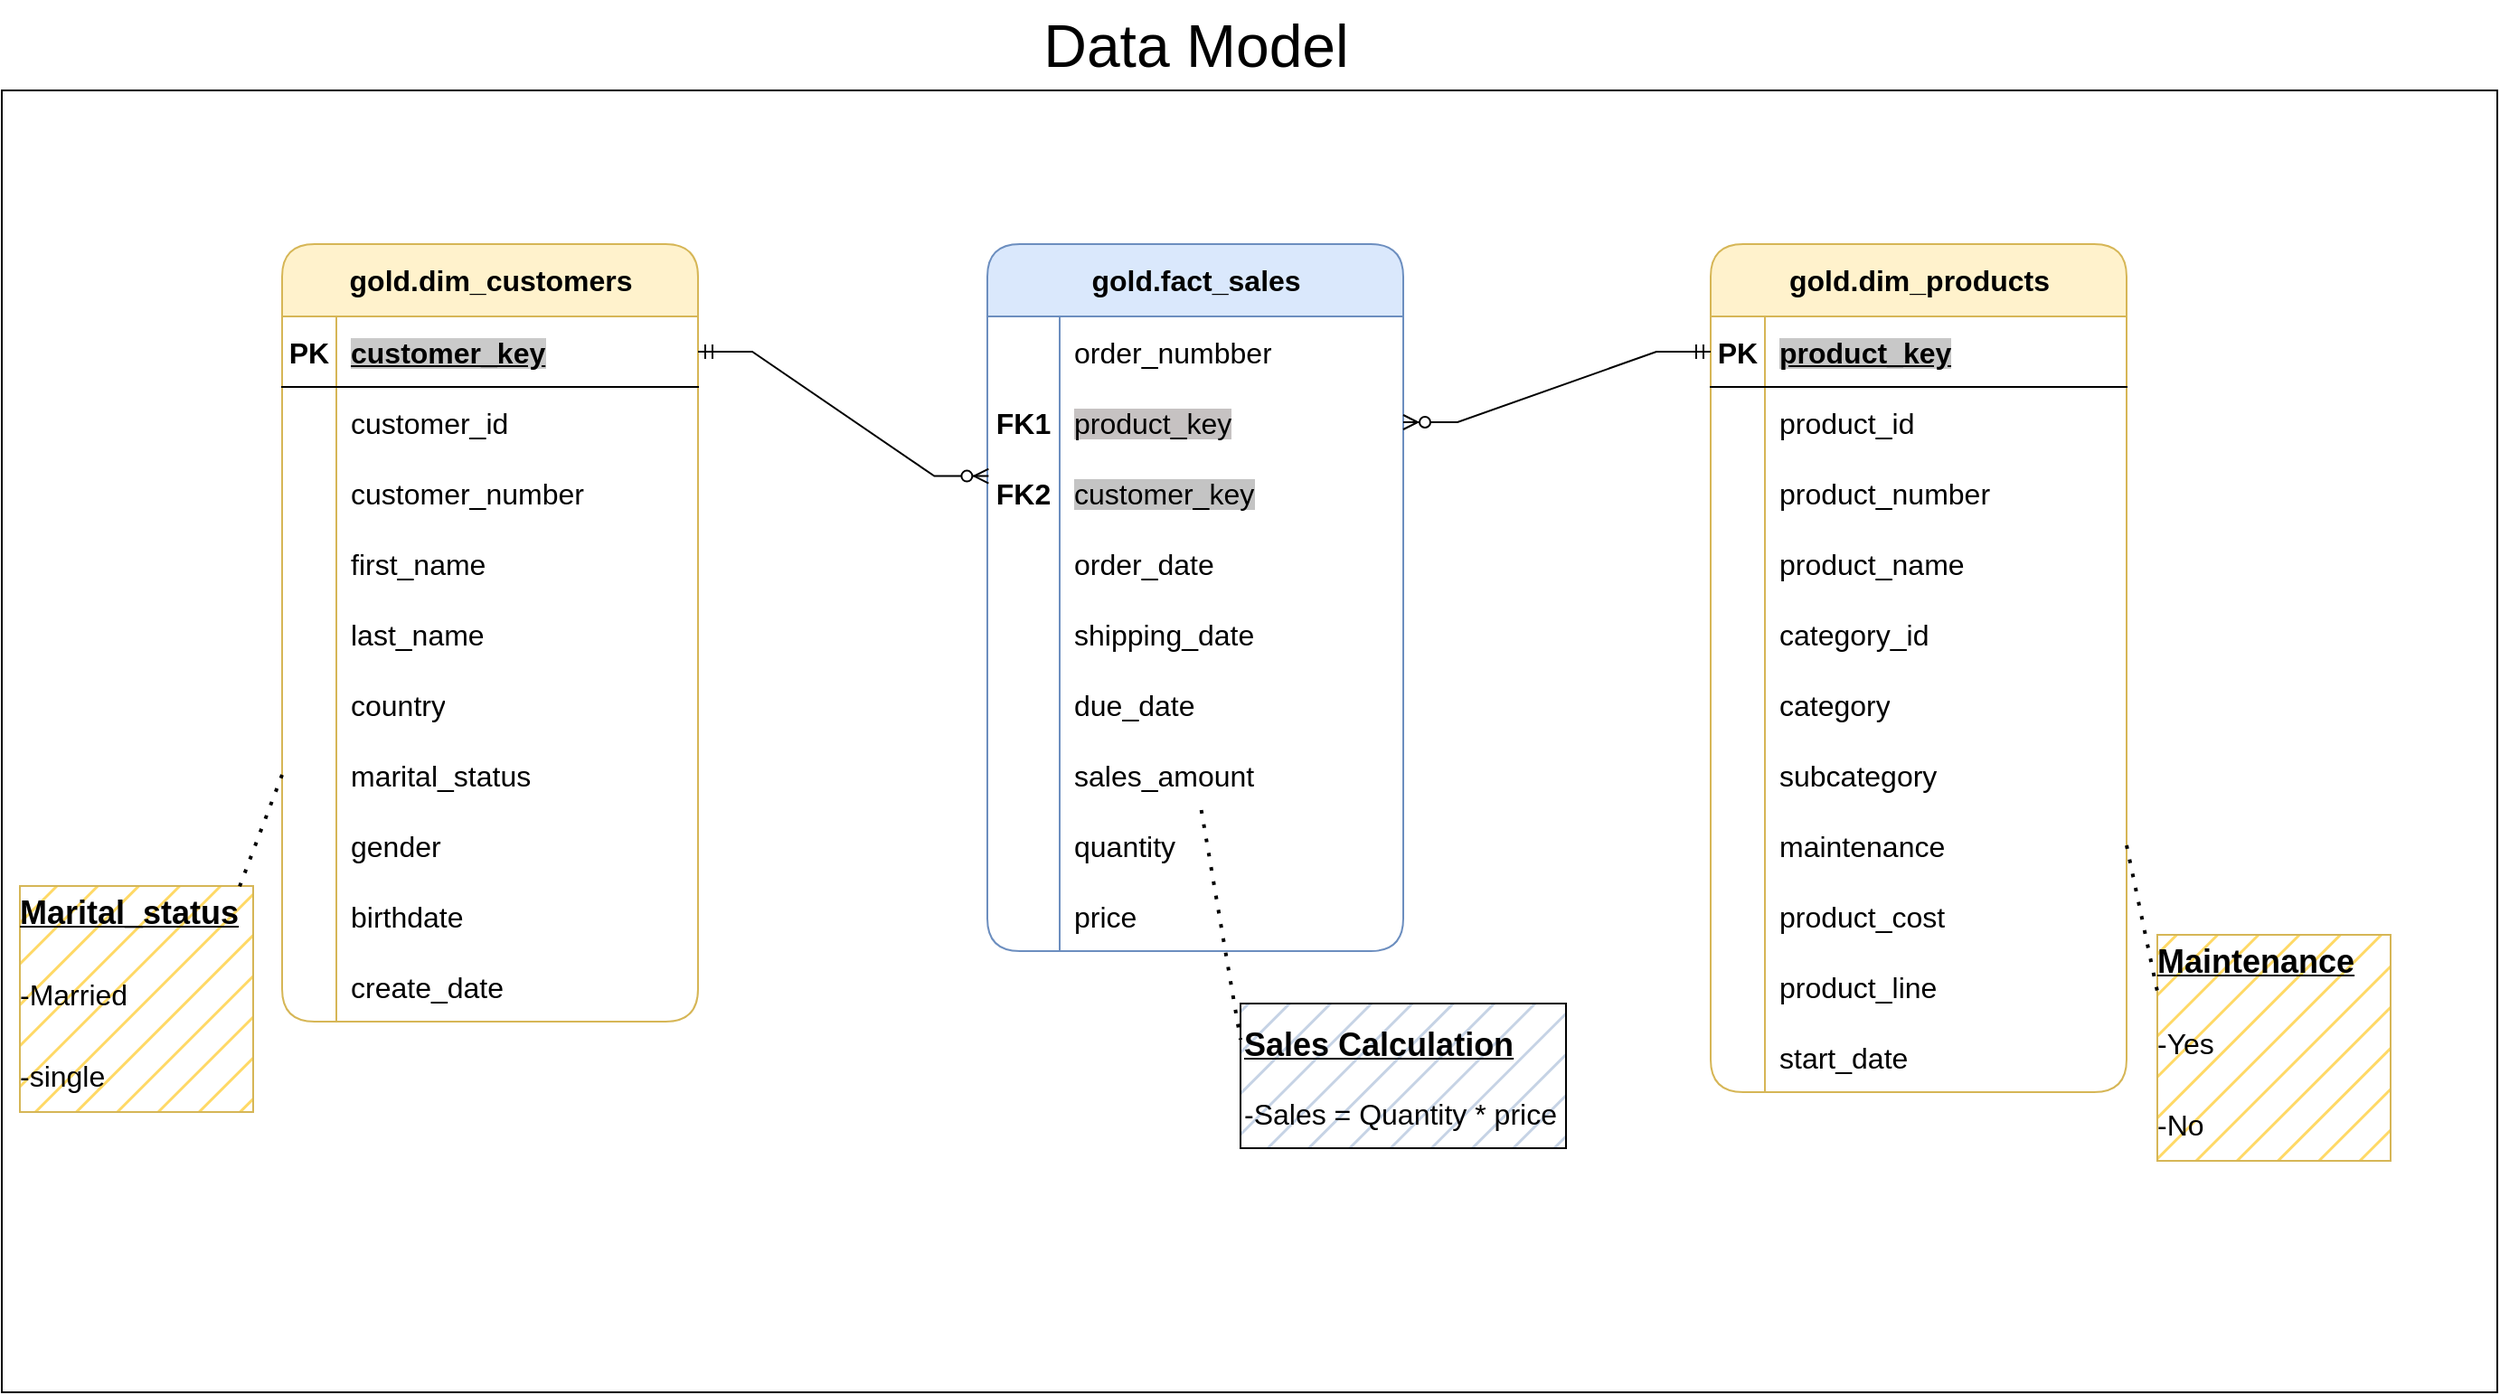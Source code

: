 <mxfile version="27.0.9">
  <diagram id="sBNk2-zZ8laFnM64aaDN" name="Sales Data Mart">
    <mxGraphModel dx="2605" dy="1565" grid="1" gridSize="10" guides="1" tooltips="1" connect="1" arrows="1" fold="1" page="1" pageScale="1" pageWidth="1920" pageHeight="1200" math="0" shadow="0">
      <root>
        <mxCell id="0" />
        <mxCell id="1" parent="0" />
        <mxCell id="PkIljQjVneWHHMNf3_Rl-1" value="" style="rounded=0;whiteSpace=wrap;html=1;" vertex="1" parent="1">
          <mxGeometry x="300" y="270" width="1380" height="720" as="geometry" />
        </mxCell>
        <mxCell id="eeY0Dyzwo5bHaXrm77ZO-1" value="gold.dim_customers" style="shape=table;startSize=40;container=1;collapsible=1;childLayout=tableLayout;fixedRows=1;rowLines=0;fontStyle=1;align=center;resizeLast=1;html=1;fontSize=16;fillColor=#fff2cc;strokeColor=#d6b656;rounded=1;" parent="1" vertex="1">
          <mxGeometry x="455" y="355" width="230" height="430" as="geometry" />
        </mxCell>
        <mxCell id="eeY0Dyzwo5bHaXrm77ZO-2" value="" style="shape=tableRow;horizontal=0;startSize=0;swimlaneHead=0;swimlaneBody=0;fillColor=none;collapsible=0;dropTarget=0;points=[[0,0.5],[1,0.5]];portConstraint=eastwest;top=0;left=0;right=0;bottom=1;fontSize=16;" parent="eeY0Dyzwo5bHaXrm77ZO-1" vertex="1">
          <mxGeometry y="40" width="230" height="39" as="geometry" />
        </mxCell>
        <mxCell id="eeY0Dyzwo5bHaXrm77ZO-3" value="PK" style="shape=partialRectangle;connectable=0;fillColor=none;top=0;left=0;bottom=0;right=0;fontStyle=1;overflow=hidden;whiteSpace=wrap;html=1;fontSize=16;" parent="eeY0Dyzwo5bHaXrm77ZO-2" vertex="1">
          <mxGeometry width="30" height="39" as="geometry">
            <mxRectangle width="30" height="39" as="alternateBounds" />
          </mxGeometry>
        </mxCell>
        <mxCell id="eeY0Dyzwo5bHaXrm77ZO-4" value="&lt;span style=&quot;background-color: rgb(202, 202, 202);&quot;&gt;customer_key&lt;/span&gt;" style="shape=partialRectangle;connectable=0;fillColor=none;top=0;left=0;bottom=0;right=0;align=left;spacingLeft=6;fontStyle=5;overflow=hidden;whiteSpace=wrap;html=1;fontSize=16;" parent="eeY0Dyzwo5bHaXrm77ZO-2" vertex="1">
          <mxGeometry x="30" width="200" height="39" as="geometry">
            <mxRectangle width="200" height="39" as="alternateBounds" />
          </mxGeometry>
        </mxCell>
        <mxCell id="eeY0Dyzwo5bHaXrm77ZO-5" value="" style="shape=tableRow;horizontal=0;startSize=0;swimlaneHead=0;swimlaneBody=0;fillColor=none;collapsible=0;dropTarget=0;points=[[0,0.5],[1,0.5]];portConstraint=eastwest;top=0;left=0;right=0;bottom=0;fontSize=16;" parent="eeY0Dyzwo5bHaXrm77ZO-1" vertex="1">
          <mxGeometry y="79" width="230" height="39" as="geometry" />
        </mxCell>
        <mxCell id="eeY0Dyzwo5bHaXrm77ZO-6" value="" style="shape=partialRectangle;connectable=0;fillColor=none;top=0;left=0;bottom=0;right=0;editable=1;overflow=hidden;whiteSpace=wrap;html=1;fontSize=16;" parent="eeY0Dyzwo5bHaXrm77ZO-5" vertex="1">
          <mxGeometry width="30" height="39" as="geometry">
            <mxRectangle width="30" height="39" as="alternateBounds" />
          </mxGeometry>
        </mxCell>
        <mxCell id="eeY0Dyzwo5bHaXrm77ZO-7" value="customer_id" style="shape=partialRectangle;connectable=0;fillColor=none;top=0;left=0;bottom=0;right=0;align=left;spacingLeft=6;overflow=hidden;whiteSpace=wrap;html=1;fontSize=16;" parent="eeY0Dyzwo5bHaXrm77ZO-5" vertex="1">
          <mxGeometry x="30" width="200" height="39" as="geometry">
            <mxRectangle width="200" height="39" as="alternateBounds" />
          </mxGeometry>
        </mxCell>
        <mxCell id="eeY0Dyzwo5bHaXrm77ZO-8" value="" style="shape=tableRow;horizontal=0;startSize=0;swimlaneHead=0;swimlaneBody=0;fillColor=none;collapsible=0;dropTarget=0;points=[[0,0.5],[1,0.5]];portConstraint=eastwest;top=0;left=0;right=0;bottom=0;fontSize=16;" parent="eeY0Dyzwo5bHaXrm77ZO-1" vertex="1">
          <mxGeometry y="118" width="230" height="39" as="geometry" />
        </mxCell>
        <mxCell id="eeY0Dyzwo5bHaXrm77ZO-9" value="" style="shape=partialRectangle;connectable=0;fillColor=none;top=0;left=0;bottom=0;right=0;editable=1;overflow=hidden;whiteSpace=wrap;html=1;fontSize=16;" parent="eeY0Dyzwo5bHaXrm77ZO-8" vertex="1">
          <mxGeometry width="30" height="39" as="geometry">
            <mxRectangle width="30" height="39" as="alternateBounds" />
          </mxGeometry>
        </mxCell>
        <mxCell id="eeY0Dyzwo5bHaXrm77ZO-10" value="customer_number" style="shape=partialRectangle;connectable=0;fillColor=none;top=0;left=0;bottom=0;right=0;align=left;spacingLeft=6;overflow=hidden;whiteSpace=wrap;html=1;fontSize=16;" parent="eeY0Dyzwo5bHaXrm77ZO-8" vertex="1">
          <mxGeometry x="30" width="200" height="39" as="geometry">
            <mxRectangle width="200" height="39" as="alternateBounds" />
          </mxGeometry>
        </mxCell>
        <mxCell id="eeY0Dyzwo5bHaXrm77ZO-11" value="" style="shape=tableRow;horizontal=0;startSize=0;swimlaneHead=0;swimlaneBody=0;fillColor=none;collapsible=0;dropTarget=0;points=[[0,0.5],[1,0.5]];portConstraint=eastwest;top=0;left=0;right=0;bottom=0;fontSize=16;" parent="eeY0Dyzwo5bHaXrm77ZO-1" vertex="1">
          <mxGeometry y="157" width="230" height="39" as="geometry" />
        </mxCell>
        <mxCell id="eeY0Dyzwo5bHaXrm77ZO-12" value="" style="shape=partialRectangle;connectable=0;fillColor=none;top=0;left=0;bottom=0;right=0;editable=1;overflow=hidden;whiteSpace=wrap;html=1;fontSize=16;" parent="eeY0Dyzwo5bHaXrm77ZO-11" vertex="1">
          <mxGeometry width="30" height="39" as="geometry">
            <mxRectangle width="30" height="39" as="alternateBounds" />
          </mxGeometry>
        </mxCell>
        <mxCell id="eeY0Dyzwo5bHaXrm77ZO-13" value="first_name" style="shape=partialRectangle;connectable=0;fillColor=none;top=0;left=0;bottom=0;right=0;align=left;spacingLeft=6;overflow=hidden;whiteSpace=wrap;html=1;fontSize=16;" parent="eeY0Dyzwo5bHaXrm77ZO-11" vertex="1">
          <mxGeometry x="30" width="200" height="39" as="geometry">
            <mxRectangle width="200" height="39" as="alternateBounds" />
          </mxGeometry>
        </mxCell>
        <mxCell id="eeY0Dyzwo5bHaXrm77ZO-14" style="shape=tableRow;horizontal=0;startSize=0;swimlaneHead=0;swimlaneBody=0;fillColor=none;collapsible=0;dropTarget=0;points=[[0,0.5],[1,0.5]];portConstraint=eastwest;top=0;left=0;right=0;bottom=0;fontSize=16;" parent="eeY0Dyzwo5bHaXrm77ZO-1" vertex="1">
          <mxGeometry y="196" width="230" height="39" as="geometry" />
        </mxCell>
        <mxCell id="eeY0Dyzwo5bHaXrm77ZO-15" style="shape=partialRectangle;connectable=0;fillColor=none;top=0;left=0;bottom=0;right=0;editable=1;overflow=hidden;whiteSpace=wrap;html=1;fontSize=16;" parent="eeY0Dyzwo5bHaXrm77ZO-14" vertex="1">
          <mxGeometry width="30" height="39" as="geometry">
            <mxRectangle width="30" height="39" as="alternateBounds" />
          </mxGeometry>
        </mxCell>
        <mxCell id="eeY0Dyzwo5bHaXrm77ZO-16" value="last_name" style="shape=partialRectangle;connectable=0;fillColor=none;top=0;left=0;bottom=0;right=0;align=left;spacingLeft=6;overflow=hidden;whiteSpace=wrap;html=1;fontSize=16;" parent="eeY0Dyzwo5bHaXrm77ZO-14" vertex="1">
          <mxGeometry x="30" width="200" height="39" as="geometry">
            <mxRectangle width="200" height="39" as="alternateBounds" />
          </mxGeometry>
        </mxCell>
        <mxCell id="eeY0Dyzwo5bHaXrm77ZO-17" style="shape=tableRow;horizontal=0;startSize=0;swimlaneHead=0;swimlaneBody=0;fillColor=none;collapsible=0;dropTarget=0;points=[[0,0.5],[1,0.5]];portConstraint=eastwest;top=0;left=0;right=0;bottom=0;fontSize=16;" parent="eeY0Dyzwo5bHaXrm77ZO-1" vertex="1">
          <mxGeometry y="235" width="230" height="39" as="geometry" />
        </mxCell>
        <mxCell id="eeY0Dyzwo5bHaXrm77ZO-18" style="shape=partialRectangle;connectable=0;fillColor=none;top=0;left=0;bottom=0;right=0;editable=1;overflow=hidden;whiteSpace=wrap;html=1;fontSize=16;" parent="eeY0Dyzwo5bHaXrm77ZO-17" vertex="1">
          <mxGeometry width="30" height="39" as="geometry">
            <mxRectangle width="30" height="39" as="alternateBounds" />
          </mxGeometry>
        </mxCell>
        <mxCell id="eeY0Dyzwo5bHaXrm77ZO-19" value="country" style="shape=partialRectangle;connectable=0;fillColor=none;top=0;left=0;bottom=0;right=0;align=left;spacingLeft=6;overflow=hidden;whiteSpace=wrap;html=1;fontSize=16;" parent="eeY0Dyzwo5bHaXrm77ZO-17" vertex="1">
          <mxGeometry x="30" width="200" height="39" as="geometry">
            <mxRectangle width="200" height="39" as="alternateBounds" />
          </mxGeometry>
        </mxCell>
        <mxCell id="eeY0Dyzwo5bHaXrm77ZO-20" style="shape=tableRow;horizontal=0;startSize=0;swimlaneHead=0;swimlaneBody=0;fillColor=none;collapsible=0;dropTarget=0;points=[[0,0.5],[1,0.5]];portConstraint=eastwest;top=0;left=0;right=0;bottom=0;fontSize=16;" parent="eeY0Dyzwo5bHaXrm77ZO-1" vertex="1">
          <mxGeometry y="274" width="230" height="39" as="geometry" />
        </mxCell>
        <mxCell id="eeY0Dyzwo5bHaXrm77ZO-21" style="shape=partialRectangle;connectable=0;fillColor=none;top=0;left=0;bottom=0;right=0;editable=1;overflow=hidden;whiteSpace=wrap;html=1;fontSize=16;" parent="eeY0Dyzwo5bHaXrm77ZO-20" vertex="1">
          <mxGeometry width="30" height="39" as="geometry">
            <mxRectangle width="30" height="39" as="alternateBounds" />
          </mxGeometry>
        </mxCell>
        <mxCell id="eeY0Dyzwo5bHaXrm77ZO-22" value="marital_status" style="shape=partialRectangle;connectable=0;fillColor=none;top=0;left=0;bottom=0;right=0;align=left;spacingLeft=6;overflow=hidden;whiteSpace=wrap;html=1;fontSize=16;" parent="eeY0Dyzwo5bHaXrm77ZO-20" vertex="1">
          <mxGeometry x="30" width="200" height="39" as="geometry">
            <mxRectangle width="200" height="39" as="alternateBounds" />
          </mxGeometry>
        </mxCell>
        <mxCell id="eeY0Dyzwo5bHaXrm77ZO-24" style="shape=tableRow;horizontal=0;startSize=0;swimlaneHead=0;swimlaneBody=0;fillColor=none;collapsible=0;dropTarget=0;points=[[0,0.5],[1,0.5]];portConstraint=eastwest;top=0;left=0;right=0;bottom=0;fontSize=16;" parent="eeY0Dyzwo5bHaXrm77ZO-1" vertex="1">
          <mxGeometry y="313" width="230" height="39" as="geometry" />
        </mxCell>
        <mxCell id="eeY0Dyzwo5bHaXrm77ZO-25" style="shape=partialRectangle;connectable=0;fillColor=none;top=0;left=0;bottom=0;right=0;editable=1;overflow=hidden;whiteSpace=wrap;html=1;fontSize=16;" parent="eeY0Dyzwo5bHaXrm77ZO-24" vertex="1">
          <mxGeometry width="30" height="39" as="geometry">
            <mxRectangle width="30" height="39" as="alternateBounds" />
          </mxGeometry>
        </mxCell>
        <mxCell id="eeY0Dyzwo5bHaXrm77ZO-26" value="gender" style="shape=partialRectangle;connectable=0;fillColor=none;top=0;left=0;bottom=0;right=0;align=left;spacingLeft=6;overflow=hidden;whiteSpace=wrap;html=1;fontSize=16;" parent="eeY0Dyzwo5bHaXrm77ZO-24" vertex="1">
          <mxGeometry x="30" width="200" height="39" as="geometry">
            <mxRectangle width="200" height="39" as="alternateBounds" />
          </mxGeometry>
        </mxCell>
        <mxCell id="eeY0Dyzwo5bHaXrm77ZO-27" style="shape=tableRow;horizontal=0;startSize=0;swimlaneHead=0;swimlaneBody=0;fillColor=none;collapsible=0;dropTarget=0;points=[[0,0.5],[1,0.5]];portConstraint=eastwest;top=0;left=0;right=0;bottom=0;fontSize=16;" parent="eeY0Dyzwo5bHaXrm77ZO-1" vertex="1">
          <mxGeometry y="352" width="230" height="39" as="geometry" />
        </mxCell>
        <mxCell id="eeY0Dyzwo5bHaXrm77ZO-28" style="shape=partialRectangle;connectable=0;fillColor=none;top=0;left=0;bottom=0;right=0;editable=1;overflow=hidden;whiteSpace=wrap;html=1;fontSize=16;" parent="eeY0Dyzwo5bHaXrm77ZO-27" vertex="1">
          <mxGeometry width="30" height="39" as="geometry">
            <mxRectangle width="30" height="39" as="alternateBounds" />
          </mxGeometry>
        </mxCell>
        <mxCell id="eeY0Dyzwo5bHaXrm77ZO-29" value="birthdate" style="shape=partialRectangle;connectable=0;fillColor=none;top=0;left=0;bottom=0;right=0;align=left;spacingLeft=6;overflow=hidden;whiteSpace=wrap;html=1;fontSize=16;" parent="eeY0Dyzwo5bHaXrm77ZO-27" vertex="1">
          <mxGeometry x="30" width="200" height="39" as="geometry">
            <mxRectangle width="200" height="39" as="alternateBounds" />
          </mxGeometry>
        </mxCell>
        <mxCell id="eeY0Dyzwo5bHaXrm77ZO-30" style="shape=tableRow;horizontal=0;startSize=0;swimlaneHead=0;swimlaneBody=0;fillColor=none;collapsible=0;dropTarget=0;points=[[0,0.5],[1,0.5]];portConstraint=eastwest;top=0;left=0;right=0;bottom=0;fontSize=16;" parent="eeY0Dyzwo5bHaXrm77ZO-1" vertex="1">
          <mxGeometry y="391" width="230" height="39" as="geometry" />
        </mxCell>
        <mxCell id="eeY0Dyzwo5bHaXrm77ZO-31" style="shape=partialRectangle;connectable=0;fillColor=none;top=0;left=0;bottom=0;right=0;editable=1;overflow=hidden;whiteSpace=wrap;html=1;fontSize=16;" parent="eeY0Dyzwo5bHaXrm77ZO-30" vertex="1">
          <mxGeometry width="30" height="39" as="geometry">
            <mxRectangle width="30" height="39" as="alternateBounds" />
          </mxGeometry>
        </mxCell>
        <mxCell id="eeY0Dyzwo5bHaXrm77ZO-32" value="create_date" style="shape=partialRectangle;connectable=0;fillColor=none;top=0;left=0;bottom=0;right=0;align=left;spacingLeft=6;overflow=hidden;whiteSpace=wrap;html=1;fontSize=16;" parent="eeY0Dyzwo5bHaXrm77ZO-30" vertex="1">
          <mxGeometry x="30" width="200" height="39" as="geometry">
            <mxRectangle width="200" height="39" as="alternateBounds" />
          </mxGeometry>
        </mxCell>
        <mxCell id="eeY0Dyzwo5bHaXrm77ZO-33" value="gold.dim_products" style="shape=table;startSize=40;container=1;collapsible=1;childLayout=tableLayout;fixedRows=1;rowLines=0;fontStyle=1;align=center;resizeLast=1;html=1;fontSize=16;fillColor=#fff2cc;strokeColor=#d6b656;rounded=1;" parent="1" vertex="1">
          <mxGeometry x="1245" y="355" width="230" height="469" as="geometry" />
        </mxCell>
        <mxCell id="eeY0Dyzwo5bHaXrm77ZO-34" value="" style="shape=tableRow;horizontal=0;startSize=0;swimlaneHead=0;swimlaneBody=0;fillColor=none;collapsible=0;dropTarget=0;points=[[0,0.5],[1,0.5]];portConstraint=eastwest;top=0;left=0;right=0;bottom=1;fontSize=16;" parent="eeY0Dyzwo5bHaXrm77ZO-33" vertex="1">
          <mxGeometry y="40" width="230" height="39" as="geometry" />
        </mxCell>
        <mxCell id="eeY0Dyzwo5bHaXrm77ZO-35" value="PK" style="shape=partialRectangle;connectable=0;fillColor=none;top=0;left=0;bottom=0;right=0;fontStyle=1;overflow=hidden;whiteSpace=wrap;html=1;fontSize=16;" parent="eeY0Dyzwo5bHaXrm77ZO-34" vertex="1">
          <mxGeometry width="30" height="39" as="geometry">
            <mxRectangle width="30" height="39" as="alternateBounds" />
          </mxGeometry>
        </mxCell>
        <mxCell id="eeY0Dyzwo5bHaXrm77ZO-36" value="&lt;span style=&quot;background-color: rgb(200, 200, 200);&quot;&gt;product_key&lt;/span&gt;" style="shape=partialRectangle;connectable=0;fillColor=none;top=0;left=0;bottom=0;right=0;align=left;spacingLeft=6;fontStyle=5;overflow=hidden;whiteSpace=wrap;html=1;fontSize=16;" parent="eeY0Dyzwo5bHaXrm77ZO-34" vertex="1">
          <mxGeometry x="30" width="200" height="39" as="geometry">
            <mxRectangle width="200" height="39" as="alternateBounds" />
          </mxGeometry>
        </mxCell>
        <mxCell id="eeY0Dyzwo5bHaXrm77ZO-37" value="" style="shape=tableRow;horizontal=0;startSize=0;swimlaneHead=0;swimlaneBody=0;fillColor=none;collapsible=0;dropTarget=0;points=[[0,0.5],[1,0.5]];portConstraint=eastwest;top=0;left=0;right=0;bottom=0;fontSize=16;" parent="eeY0Dyzwo5bHaXrm77ZO-33" vertex="1">
          <mxGeometry y="79" width="230" height="39" as="geometry" />
        </mxCell>
        <mxCell id="eeY0Dyzwo5bHaXrm77ZO-38" value="" style="shape=partialRectangle;connectable=0;fillColor=none;top=0;left=0;bottom=0;right=0;editable=1;overflow=hidden;whiteSpace=wrap;html=1;fontSize=16;" parent="eeY0Dyzwo5bHaXrm77ZO-37" vertex="1">
          <mxGeometry width="30" height="39" as="geometry">
            <mxRectangle width="30" height="39" as="alternateBounds" />
          </mxGeometry>
        </mxCell>
        <mxCell id="eeY0Dyzwo5bHaXrm77ZO-39" value="product_id" style="shape=partialRectangle;connectable=0;fillColor=none;top=0;left=0;bottom=0;right=0;align=left;spacingLeft=6;overflow=hidden;whiteSpace=wrap;html=1;fontSize=16;" parent="eeY0Dyzwo5bHaXrm77ZO-37" vertex="1">
          <mxGeometry x="30" width="200" height="39" as="geometry">
            <mxRectangle width="200" height="39" as="alternateBounds" />
          </mxGeometry>
        </mxCell>
        <mxCell id="eeY0Dyzwo5bHaXrm77ZO-40" value="" style="shape=tableRow;horizontal=0;startSize=0;swimlaneHead=0;swimlaneBody=0;fillColor=none;collapsible=0;dropTarget=0;points=[[0,0.5],[1,0.5]];portConstraint=eastwest;top=0;left=0;right=0;bottom=0;fontSize=16;" parent="eeY0Dyzwo5bHaXrm77ZO-33" vertex="1">
          <mxGeometry y="118" width="230" height="39" as="geometry" />
        </mxCell>
        <mxCell id="eeY0Dyzwo5bHaXrm77ZO-41" value="" style="shape=partialRectangle;connectable=0;fillColor=none;top=0;left=0;bottom=0;right=0;editable=1;overflow=hidden;whiteSpace=wrap;html=1;fontSize=16;" parent="eeY0Dyzwo5bHaXrm77ZO-40" vertex="1">
          <mxGeometry width="30" height="39" as="geometry">
            <mxRectangle width="30" height="39" as="alternateBounds" />
          </mxGeometry>
        </mxCell>
        <mxCell id="eeY0Dyzwo5bHaXrm77ZO-42" value="product_number" style="shape=partialRectangle;connectable=0;fillColor=none;top=0;left=0;bottom=0;right=0;align=left;spacingLeft=6;overflow=hidden;whiteSpace=wrap;html=1;fontSize=16;" parent="eeY0Dyzwo5bHaXrm77ZO-40" vertex="1">
          <mxGeometry x="30" width="200" height="39" as="geometry">
            <mxRectangle width="200" height="39" as="alternateBounds" />
          </mxGeometry>
        </mxCell>
        <mxCell id="eeY0Dyzwo5bHaXrm77ZO-43" value="" style="shape=tableRow;horizontal=0;startSize=0;swimlaneHead=0;swimlaneBody=0;fillColor=none;collapsible=0;dropTarget=0;points=[[0,0.5],[1,0.5]];portConstraint=eastwest;top=0;left=0;right=0;bottom=0;fontSize=16;" parent="eeY0Dyzwo5bHaXrm77ZO-33" vertex="1">
          <mxGeometry y="157" width="230" height="39" as="geometry" />
        </mxCell>
        <mxCell id="eeY0Dyzwo5bHaXrm77ZO-44" value="" style="shape=partialRectangle;connectable=0;fillColor=none;top=0;left=0;bottom=0;right=0;editable=1;overflow=hidden;whiteSpace=wrap;html=1;fontSize=16;" parent="eeY0Dyzwo5bHaXrm77ZO-43" vertex="1">
          <mxGeometry width="30" height="39" as="geometry">
            <mxRectangle width="30" height="39" as="alternateBounds" />
          </mxGeometry>
        </mxCell>
        <mxCell id="eeY0Dyzwo5bHaXrm77ZO-45" value="product_name" style="shape=partialRectangle;connectable=0;fillColor=none;top=0;left=0;bottom=0;right=0;align=left;spacingLeft=6;overflow=hidden;whiteSpace=wrap;html=1;fontSize=16;" parent="eeY0Dyzwo5bHaXrm77ZO-43" vertex="1">
          <mxGeometry x="30" width="200" height="39" as="geometry">
            <mxRectangle width="200" height="39" as="alternateBounds" />
          </mxGeometry>
        </mxCell>
        <mxCell id="eeY0Dyzwo5bHaXrm77ZO-46" style="shape=tableRow;horizontal=0;startSize=0;swimlaneHead=0;swimlaneBody=0;fillColor=none;collapsible=0;dropTarget=0;points=[[0,0.5],[1,0.5]];portConstraint=eastwest;top=0;left=0;right=0;bottom=0;fontSize=16;" parent="eeY0Dyzwo5bHaXrm77ZO-33" vertex="1">
          <mxGeometry y="196" width="230" height="39" as="geometry" />
        </mxCell>
        <mxCell id="eeY0Dyzwo5bHaXrm77ZO-47" style="shape=partialRectangle;connectable=0;fillColor=none;top=0;left=0;bottom=0;right=0;editable=1;overflow=hidden;whiteSpace=wrap;html=1;fontSize=16;" parent="eeY0Dyzwo5bHaXrm77ZO-46" vertex="1">
          <mxGeometry width="30" height="39" as="geometry">
            <mxRectangle width="30" height="39" as="alternateBounds" />
          </mxGeometry>
        </mxCell>
        <mxCell id="eeY0Dyzwo5bHaXrm77ZO-48" value="category_id" style="shape=partialRectangle;connectable=0;fillColor=none;top=0;left=0;bottom=0;right=0;align=left;spacingLeft=6;overflow=hidden;whiteSpace=wrap;html=1;fontSize=16;" parent="eeY0Dyzwo5bHaXrm77ZO-46" vertex="1">
          <mxGeometry x="30" width="200" height="39" as="geometry">
            <mxRectangle width="200" height="39" as="alternateBounds" />
          </mxGeometry>
        </mxCell>
        <mxCell id="eeY0Dyzwo5bHaXrm77ZO-49" style="shape=tableRow;horizontal=0;startSize=0;swimlaneHead=0;swimlaneBody=0;fillColor=none;collapsible=0;dropTarget=0;points=[[0,0.5],[1,0.5]];portConstraint=eastwest;top=0;left=0;right=0;bottom=0;fontSize=16;" parent="eeY0Dyzwo5bHaXrm77ZO-33" vertex="1">
          <mxGeometry y="235" width="230" height="39" as="geometry" />
        </mxCell>
        <mxCell id="eeY0Dyzwo5bHaXrm77ZO-50" style="shape=partialRectangle;connectable=0;fillColor=none;top=0;left=0;bottom=0;right=0;editable=1;overflow=hidden;whiteSpace=wrap;html=1;fontSize=16;" parent="eeY0Dyzwo5bHaXrm77ZO-49" vertex="1">
          <mxGeometry width="30" height="39" as="geometry">
            <mxRectangle width="30" height="39" as="alternateBounds" />
          </mxGeometry>
        </mxCell>
        <mxCell id="eeY0Dyzwo5bHaXrm77ZO-51" value="category" style="shape=partialRectangle;connectable=0;fillColor=none;top=0;left=0;bottom=0;right=0;align=left;spacingLeft=6;overflow=hidden;whiteSpace=wrap;html=1;fontSize=16;" parent="eeY0Dyzwo5bHaXrm77ZO-49" vertex="1">
          <mxGeometry x="30" width="200" height="39" as="geometry">
            <mxRectangle width="200" height="39" as="alternateBounds" />
          </mxGeometry>
        </mxCell>
        <mxCell id="eeY0Dyzwo5bHaXrm77ZO-52" style="shape=tableRow;horizontal=0;startSize=0;swimlaneHead=0;swimlaneBody=0;fillColor=none;collapsible=0;dropTarget=0;points=[[0,0.5],[1,0.5]];portConstraint=eastwest;top=0;left=0;right=0;bottom=0;fontSize=16;" parent="eeY0Dyzwo5bHaXrm77ZO-33" vertex="1">
          <mxGeometry y="274" width="230" height="39" as="geometry" />
        </mxCell>
        <mxCell id="eeY0Dyzwo5bHaXrm77ZO-53" style="shape=partialRectangle;connectable=0;fillColor=none;top=0;left=0;bottom=0;right=0;editable=1;overflow=hidden;whiteSpace=wrap;html=1;fontSize=16;" parent="eeY0Dyzwo5bHaXrm77ZO-52" vertex="1">
          <mxGeometry width="30" height="39" as="geometry">
            <mxRectangle width="30" height="39" as="alternateBounds" />
          </mxGeometry>
        </mxCell>
        <mxCell id="eeY0Dyzwo5bHaXrm77ZO-54" value="subcategory" style="shape=partialRectangle;connectable=0;fillColor=none;top=0;left=0;bottom=0;right=0;align=left;spacingLeft=6;overflow=hidden;whiteSpace=wrap;html=1;fontSize=16;" parent="eeY0Dyzwo5bHaXrm77ZO-52" vertex="1">
          <mxGeometry x="30" width="200" height="39" as="geometry">
            <mxRectangle width="200" height="39" as="alternateBounds" />
          </mxGeometry>
        </mxCell>
        <mxCell id="eeY0Dyzwo5bHaXrm77ZO-55" style="shape=tableRow;horizontal=0;startSize=0;swimlaneHead=0;swimlaneBody=0;fillColor=none;collapsible=0;dropTarget=0;points=[[0,0.5],[1,0.5]];portConstraint=eastwest;top=0;left=0;right=0;bottom=0;fontSize=16;" parent="eeY0Dyzwo5bHaXrm77ZO-33" vertex="1">
          <mxGeometry y="313" width="230" height="39" as="geometry" />
        </mxCell>
        <mxCell id="eeY0Dyzwo5bHaXrm77ZO-56" style="shape=partialRectangle;connectable=0;fillColor=none;top=0;left=0;bottom=0;right=0;editable=1;overflow=hidden;whiteSpace=wrap;html=1;fontSize=16;" parent="eeY0Dyzwo5bHaXrm77ZO-55" vertex="1">
          <mxGeometry width="30" height="39" as="geometry">
            <mxRectangle width="30" height="39" as="alternateBounds" />
          </mxGeometry>
        </mxCell>
        <mxCell id="eeY0Dyzwo5bHaXrm77ZO-57" value="maintenance" style="shape=partialRectangle;connectable=0;fillColor=none;top=0;left=0;bottom=0;right=0;align=left;spacingLeft=6;overflow=hidden;whiteSpace=wrap;html=1;fontSize=16;" parent="eeY0Dyzwo5bHaXrm77ZO-55" vertex="1">
          <mxGeometry x="30" width="200" height="39" as="geometry">
            <mxRectangle width="200" height="39" as="alternateBounds" />
          </mxGeometry>
        </mxCell>
        <mxCell id="eeY0Dyzwo5bHaXrm77ZO-58" style="shape=tableRow;horizontal=0;startSize=0;swimlaneHead=0;swimlaneBody=0;fillColor=none;collapsible=0;dropTarget=0;points=[[0,0.5],[1,0.5]];portConstraint=eastwest;top=0;left=0;right=0;bottom=0;fontSize=16;" parent="eeY0Dyzwo5bHaXrm77ZO-33" vertex="1">
          <mxGeometry y="352" width="230" height="39" as="geometry" />
        </mxCell>
        <mxCell id="eeY0Dyzwo5bHaXrm77ZO-59" style="shape=partialRectangle;connectable=0;fillColor=none;top=0;left=0;bottom=0;right=0;editable=1;overflow=hidden;whiteSpace=wrap;html=1;fontSize=16;" parent="eeY0Dyzwo5bHaXrm77ZO-58" vertex="1">
          <mxGeometry width="30" height="39" as="geometry">
            <mxRectangle width="30" height="39" as="alternateBounds" />
          </mxGeometry>
        </mxCell>
        <mxCell id="eeY0Dyzwo5bHaXrm77ZO-60" value="product_cost" style="shape=partialRectangle;connectable=0;fillColor=none;top=0;left=0;bottom=0;right=0;align=left;spacingLeft=6;overflow=hidden;whiteSpace=wrap;html=1;fontSize=16;" parent="eeY0Dyzwo5bHaXrm77ZO-58" vertex="1">
          <mxGeometry x="30" width="200" height="39" as="geometry">
            <mxRectangle width="200" height="39" as="alternateBounds" />
          </mxGeometry>
        </mxCell>
        <mxCell id="eeY0Dyzwo5bHaXrm77ZO-61" style="shape=tableRow;horizontal=0;startSize=0;swimlaneHead=0;swimlaneBody=0;fillColor=none;collapsible=0;dropTarget=0;points=[[0,0.5],[1,0.5]];portConstraint=eastwest;top=0;left=0;right=0;bottom=0;fontSize=16;" parent="eeY0Dyzwo5bHaXrm77ZO-33" vertex="1">
          <mxGeometry y="391" width="230" height="39" as="geometry" />
        </mxCell>
        <mxCell id="eeY0Dyzwo5bHaXrm77ZO-62" style="shape=partialRectangle;connectable=0;fillColor=none;top=0;left=0;bottom=0;right=0;editable=1;overflow=hidden;whiteSpace=wrap;html=1;fontSize=16;" parent="eeY0Dyzwo5bHaXrm77ZO-61" vertex="1">
          <mxGeometry width="30" height="39" as="geometry">
            <mxRectangle width="30" height="39" as="alternateBounds" />
          </mxGeometry>
        </mxCell>
        <mxCell id="eeY0Dyzwo5bHaXrm77ZO-63" value="product_line" style="shape=partialRectangle;connectable=0;fillColor=none;top=0;left=0;bottom=0;right=0;align=left;spacingLeft=6;overflow=hidden;whiteSpace=wrap;html=1;fontSize=16;" parent="eeY0Dyzwo5bHaXrm77ZO-61" vertex="1">
          <mxGeometry x="30" width="200" height="39" as="geometry">
            <mxRectangle width="200" height="39" as="alternateBounds" />
          </mxGeometry>
        </mxCell>
        <mxCell id="eeY0Dyzwo5bHaXrm77ZO-64" style="shape=tableRow;horizontal=0;startSize=0;swimlaneHead=0;swimlaneBody=0;fillColor=none;collapsible=0;dropTarget=0;points=[[0,0.5],[1,0.5]];portConstraint=eastwest;top=0;left=0;right=0;bottom=0;fontSize=16;" parent="eeY0Dyzwo5bHaXrm77ZO-33" vertex="1">
          <mxGeometry y="430" width="230" height="39" as="geometry" />
        </mxCell>
        <mxCell id="eeY0Dyzwo5bHaXrm77ZO-65" style="shape=partialRectangle;connectable=0;fillColor=none;top=0;left=0;bottom=0;right=0;editable=1;overflow=hidden;whiteSpace=wrap;html=1;fontSize=16;" parent="eeY0Dyzwo5bHaXrm77ZO-64" vertex="1">
          <mxGeometry width="30" height="39" as="geometry">
            <mxRectangle width="30" height="39" as="alternateBounds" />
          </mxGeometry>
        </mxCell>
        <mxCell id="eeY0Dyzwo5bHaXrm77ZO-66" value="start_date" style="shape=partialRectangle;connectable=0;fillColor=none;top=0;left=0;bottom=0;right=0;align=left;spacingLeft=6;overflow=hidden;whiteSpace=wrap;html=1;fontSize=16;" parent="eeY0Dyzwo5bHaXrm77ZO-64" vertex="1">
          <mxGeometry x="30" width="200" height="39" as="geometry">
            <mxRectangle width="200" height="39" as="alternateBounds" />
          </mxGeometry>
        </mxCell>
        <mxCell id="eeY0Dyzwo5bHaXrm77ZO-67" value="gold.fact_sales" style="shape=table;startSize=40;container=1;collapsible=1;childLayout=tableLayout;fixedRows=1;rowLines=0;fontStyle=1;align=center;resizeLast=1;html=1;fontSize=16;fillColor=#dae8fc;strokeColor=#6c8ebf;rounded=1;" parent="1" vertex="1">
          <mxGeometry x="845" y="355" width="230" height="391" as="geometry" />
        </mxCell>
        <mxCell id="eeY0Dyzwo5bHaXrm77ZO-71" value="" style="shape=tableRow;horizontal=0;startSize=0;swimlaneHead=0;swimlaneBody=0;fillColor=none;collapsible=0;dropTarget=0;points=[[0,0.5],[1,0.5]];portConstraint=eastwest;top=0;left=0;right=0;bottom=0;fontSize=16;" parent="eeY0Dyzwo5bHaXrm77ZO-67" vertex="1">
          <mxGeometry y="40" width="230" height="39" as="geometry" />
        </mxCell>
        <mxCell id="eeY0Dyzwo5bHaXrm77ZO-72" value="" style="shape=partialRectangle;connectable=0;fillColor=none;top=0;left=0;bottom=0;right=0;editable=1;overflow=hidden;whiteSpace=wrap;html=1;fontSize=16;" parent="eeY0Dyzwo5bHaXrm77ZO-71" vertex="1">
          <mxGeometry width="40" height="39" as="geometry">
            <mxRectangle width="40" height="39" as="alternateBounds" />
          </mxGeometry>
        </mxCell>
        <mxCell id="eeY0Dyzwo5bHaXrm77ZO-73" value="order_numbber" style="shape=partialRectangle;connectable=0;fillColor=none;top=0;left=0;bottom=0;right=0;align=left;spacingLeft=6;overflow=hidden;whiteSpace=wrap;html=1;fontSize=16;" parent="eeY0Dyzwo5bHaXrm77ZO-71" vertex="1">
          <mxGeometry x="40" width="190" height="39" as="geometry">
            <mxRectangle width="190" height="39" as="alternateBounds" />
          </mxGeometry>
        </mxCell>
        <mxCell id="eeY0Dyzwo5bHaXrm77ZO-74" value="" style="shape=tableRow;horizontal=0;startSize=0;swimlaneHead=0;swimlaneBody=0;fillColor=none;collapsible=0;dropTarget=0;points=[[0,0.5],[1,0.5]];portConstraint=eastwest;top=0;left=0;right=0;bottom=0;fontSize=16;" parent="eeY0Dyzwo5bHaXrm77ZO-67" vertex="1">
          <mxGeometry y="79" width="230" height="39" as="geometry" />
        </mxCell>
        <mxCell id="eeY0Dyzwo5bHaXrm77ZO-75" value="&lt;b&gt;FK1&lt;/b&gt;" style="shape=partialRectangle;connectable=0;fillColor=none;top=0;left=0;bottom=0;right=0;editable=1;overflow=hidden;whiteSpace=wrap;html=1;fontSize=16;" parent="eeY0Dyzwo5bHaXrm77ZO-74" vertex="1">
          <mxGeometry width="40" height="39" as="geometry">
            <mxRectangle width="40" height="39" as="alternateBounds" />
          </mxGeometry>
        </mxCell>
        <mxCell id="eeY0Dyzwo5bHaXrm77ZO-76" value="&lt;span style=&quot;background-color: light-dark(rgb(198, 194, 194), rgb(237, 237, 237));&quot;&gt;product_key&lt;/span&gt;" style="shape=partialRectangle;connectable=0;fillColor=none;top=0;left=0;bottom=0;right=0;align=left;spacingLeft=6;overflow=hidden;whiteSpace=wrap;html=1;fontSize=16;" parent="eeY0Dyzwo5bHaXrm77ZO-74" vertex="1">
          <mxGeometry x="40" width="190" height="39" as="geometry">
            <mxRectangle width="190" height="39" as="alternateBounds" />
          </mxGeometry>
        </mxCell>
        <mxCell id="eeY0Dyzwo5bHaXrm77ZO-77" value="" style="shape=tableRow;horizontal=0;startSize=0;swimlaneHead=0;swimlaneBody=0;fillColor=none;collapsible=0;dropTarget=0;points=[[0,0.5],[1,0.5]];portConstraint=eastwest;top=0;left=0;right=0;bottom=0;fontSize=16;" parent="eeY0Dyzwo5bHaXrm77ZO-67" vertex="1">
          <mxGeometry y="118" width="230" height="39" as="geometry" />
        </mxCell>
        <mxCell id="eeY0Dyzwo5bHaXrm77ZO-78" value="&lt;b&gt;FK2&lt;/b&gt;" style="shape=partialRectangle;connectable=0;fillColor=none;top=0;left=0;bottom=0;right=0;editable=1;overflow=hidden;whiteSpace=wrap;html=1;fontSize=16;" parent="eeY0Dyzwo5bHaXrm77ZO-77" vertex="1">
          <mxGeometry width="40" height="39" as="geometry">
            <mxRectangle width="40" height="39" as="alternateBounds" />
          </mxGeometry>
        </mxCell>
        <mxCell id="eeY0Dyzwo5bHaXrm77ZO-79" value="&lt;span style=&quot;background-color: rgb(196, 196, 196);&quot;&gt;customer_key&lt;/span&gt;" style="shape=partialRectangle;connectable=0;fillColor=none;top=0;left=0;bottom=0;right=0;align=left;spacingLeft=6;overflow=hidden;whiteSpace=wrap;html=1;fontSize=16;" parent="eeY0Dyzwo5bHaXrm77ZO-77" vertex="1">
          <mxGeometry x="40" width="190" height="39" as="geometry">
            <mxRectangle width="190" height="39" as="alternateBounds" />
          </mxGeometry>
        </mxCell>
        <mxCell id="eeY0Dyzwo5bHaXrm77ZO-80" style="shape=tableRow;horizontal=0;startSize=0;swimlaneHead=0;swimlaneBody=0;fillColor=none;collapsible=0;dropTarget=0;points=[[0,0.5],[1,0.5]];portConstraint=eastwest;top=0;left=0;right=0;bottom=0;fontSize=16;" parent="eeY0Dyzwo5bHaXrm77ZO-67" vertex="1">
          <mxGeometry y="157" width="230" height="39" as="geometry" />
        </mxCell>
        <mxCell id="eeY0Dyzwo5bHaXrm77ZO-81" style="shape=partialRectangle;connectable=0;fillColor=none;top=0;left=0;bottom=0;right=0;editable=1;overflow=hidden;whiteSpace=wrap;html=1;fontSize=16;" parent="eeY0Dyzwo5bHaXrm77ZO-80" vertex="1">
          <mxGeometry width="40" height="39" as="geometry">
            <mxRectangle width="40" height="39" as="alternateBounds" />
          </mxGeometry>
        </mxCell>
        <mxCell id="eeY0Dyzwo5bHaXrm77ZO-82" value="order_date" style="shape=partialRectangle;connectable=0;fillColor=none;top=0;left=0;bottom=0;right=0;align=left;spacingLeft=6;overflow=hidden;whiteSpace=wrap;html=1;fontSize=16;" parent="eeY0Dyzwo5bHaXrm77ZO-80" vertex="1">
          <mxGeometry x="40" width="190" height="39" as="geometry">
            <mxRectangle width="190" height="39" as="alternateBounds" />
          </mxGeometry>
        </mxCell>
        <mxCell id="eeY0Dyzwo5bHaXrm77ZO-83" style="shape=tableRow;horizontal=0;startSize=0;swimlaneHead=0;swimlaneBody=0;fillColor=none;collapsible=0;dropTarget=0;points=[[0,0.5],[1,0.5]];portConstraint=eastwest;top=0;left=0;right=0;bottom=0;fontSize=16;" parent="eeY0Dyzwo5bHaXrm77ZO-67" vertex="1">
          <mxGeometry y="196" width="230" height="39" as="geometry" />
        </mxCell>
        <mxCell id="eeY0Dyzwo5bHaXrm77ZO-84" style="shape=partialRectangle;connectable=0;fillColor=none;top=0;left=0;bottom=0;right=0;editable=1;overflow=hidden;whiteSpace=wrap;html=1;fontSize=16;" parent="eeY0Dyzwo5bHaXrm77ZO-83" vertex="1">
          <mxGeometry width="40" height="39" as="geometry">
            <mxRectangle width="40" height="39" as="alternateBounds" />
          </mxGeometry>
        </mxCell>
        <mxCell id="eeY0Dyzwo5bHaXrm77ZO-85" value="shipping_date" style="shape=partialRectangle;connectable=0;fillColor=none;top=0;left=0;bottom=0;right=0;align=left;spacingLeft=6;overflow=hidden;whiteSpace=wrap;html=1;fontSize=16;" parent="eeY0Dyzwo5bHaXrm77ZO-83" vertex="1">
          <mxGeometry x="40" width="190" height="39" as="geometry">
            <mxRectangle width="190" height="39" as="alternateBounds" />
          </mxGeometry>
        </mxCell>
        <mxCell id="eeY0Dyzwo5bHaXrm77ZO-86" style="shape=tableRow;horizontal=0;startSize=0;swimlaneHead=0;swimlaneBody=0;fillColor=none;collapsible=0;dropTarget=0;points=[[0,0.5],[1,0.5]];portConstraint=eastwest;top=0;left=0;right=0;bottom=0;fontSize=16;" parent="eeY0Dyzwo5bHaXrm77ZO-67" vertex="1">
          <mxGeometry y="235" width="230" height="39" as="geometry" />
        </mxCell>
        <mxCell id="eeY0Dyzwo5bHaXrm77ZO-87" style="shape=partialRectangle;connectable=0;fillColor=none;top=0;left=0;bottom=0;right=0;editable=1;overflow=hidden;whiteSpace=wrap;html=1;fontSize=16;" parent="eeY0Dyzwo5bHaXrm77ZO-86" vertex="1">
          <mxGeometry width="40" height="39" as="geometry">
            <mxRectangle width="40" height="39" as="alternateBounds" />
          </mxGeometry>
        </mxCell>
        <mxCell id="eeY0Dyzwo5bHaXrm77ZO-88" value="due_date" style="shape=partialRectangle;connectable=0;fillColor=none;top=0;left=0;bottom=0;right=0;align=left;spacingLeft=6;overflow=hidden;whiteSpace=wrap;html=1;fontSize=16;" parent="eeY0Dyzwo5bHaXrm77ZO-86" vertex="1">
          <mxGeometry x="40" width="190" height="39" as="geometry">
            <mxRectangle width="190" height="39" as="alternateBounds" />
          </mxGeometry>
        </mxCell>
        <mxCell id="eeY0Dyzwo5bHaXrm77ZO-89" style="shape=tableRow;horizontal=0;startSize=0;swimlaneHead=0;swimlaneBody=0;fillColor=none;collapsible=0;dropTarget=0;points=[[0,0.5],[1,0.5]];portConstraint=eastwest;top=0;left=0;right=0;bottom=0;fontSize=16;" parent="eeY0Dyzwo5bHaXrm77ZO-67" vertex="1">
          <mxGeometry y="274" width="230" height="39" as="geometry" />
        </mxCell>
        <mxCell id="eeY0Dyzwo5bHaXrm77ZO-90" style="shape=partialRectangle;connectable=0;fillColor=none;top=0;left=0;bottom=0;right=0;editable=1;overflow=hidden;whiteSpace=wrap;html=1;fontSize=16;" parent="eeY0Dyzwo5bHaXrm77ZO-89" vertex="1">
          <mxGeometry width="40" height="39" as="geometry">
            <mxRectangle width="40" height="39" as="alternateBounds" />
          </mxGeometry>
        </mxCell>
        <mxCell id="eeY0Dyzwo5bHaXrm77ZO-91" value="sales_amount" style="shape=partialRectangle;connectable=0;fillColor=none;top=0;left=0;bottom=0;right=0;align=left;spacingLeft=6;overflow=hidden;whiteSpace=wrap;html=1;fontSize=16;" parent="eeY0Dyzwo5bHaXrm77ZO-89" vertex="1">
          <mxGeometry x="40" width="190" height="39" as="geometry">
            <mxRectangle width="190" height="39" as="alternateBounds" />
          </mxGeometry>
        </mxCell>
        <mxCell id="eeY0Dyzwo5bHaXrm77ZO-92" style="shape=tableRow;horizontal=0;startSize=0;swimlaneHead=0;swimlaneBody=0;fillColor=none;collapsible=0;dropTarget=0;points=[[0,0.5],[1,0.5]];portConstraint=eastwest;top=0;left=0;right=0;bottom=0;fontSize=16;" parent="eeY0Dyzwo5bHaXrm77ZO-67" vertex="1">
          <mxGeometry y="313" width="230" height="39" as="geometry" />
        </mxCell>
        <mxCell id="eeY0Dyzwo5bHaXrm77ZO-93" style="shape=partialRectangle;connectable=0;fillColor=none;top=0;left=0;bottom=0;right=0;editable=1;overflow=hidden;whiteSpace=wrap;html=1;fontSize=16;" parent="eeY0Dyzwo5bHaXrm77ZO-92" vertex="1">
          <mxGeometry width="40" height="39" as="geometry">
            <mxRectangle width="40" height="39" as="alternateBounds" />
          </mxGeometry>
        </mxCell>
        <mxCell id="eeY0Dyzwo5bHaXrm77ZO-94" value="quantity" style="shape=partialRectangle;connectable=0;fillColor=none;top=0;left=0;bottom=0;right=0;align=left;spacingLeft=6;overflow=hidden;whiteSpace=wrap;html=1;fontSize=16;" parent="eeY0Dyzwo5bHaXrm77ZO-92" vertex="1">
          <mxGeometry x="40" width="190" height="39" as="geometry">
            <mxRectangle width="190" height="39" as="alternateBounds" />
          </mxGeometry>
        </mxCell>
        <mxCell id="eeY0Dyzwo5bHaXrm77ZO-98" style="shape=tableRow;horizontal=0;startSize=0;swimlaneHead=0;swimlaneBody=0;fillColor=none;collapsible=0;dropTarget=0;points=[[0,0.5],[1,0.5]];portConstraint=eastwest;top=0;left=0;right=0;bottom=0;fontSize=16;" parent="eeY0Dyzwo5bHaXrm77ZO-67" vertex="1">
          <mxGeometry y="352" width="230" height="39" as="geometry" />
        </mxCell>
        <mxCell id="eeY0Dyzwo5bHaXrm77ZO-99" style="shape=partialRectangle;connectable=0;fillColor=none;top=0;left=0;bottom=0;right=0;editable=1;overflow=hidden;whiteSpace=wrap;html=1;fontSize=16;" parent="eeY0Dyzwo5bHaXrm77ZO-98" vertex="1">
          <mxGeometry width="40" height="39" as="geometry">
            <mxRectangle width="40" height="39" as="alternateBounds" />
          </mxGeometry>
        </mxCell>
        <mxCell id="eeY0Dyzwo5bHaXrm77ZO-100" value="price" style="shape=partialRectangle;connectable=0;fillColor=none;top=0;left=0;bottom=0;right=0;align=left;spacingLeft=6;overflow=hidden;whiteSpace=wrap;html=1;fontSize=16;" parent="eeY0Dyzwo5bHaXrm77ZO-98" vertex="1">
          <mxGeometry x="40" width="190" height="39" as="geometry">
            <mxRectangle width="190" height="39" as="alternateBounds" />
          </mxGeometry>
        </mxCell>
        <mxCell id="eeY0Dyzwo5bHaXrm77ZO-101" value="" style="edgeStyle=entityRelationEdgeStyle;fontSize=12;html=1;endArrow=ERzeroToMany;startArrow=ERmandOne;rounded=0;exitX=1;exitY=0.5;exitDx=0;exitDy=0;entryX=0.003;entryY=0.264;entryDx=0;entryDy=0;entryPerimeter=0;" parent="1" source="eeY0Dyzwo5bHaXrm77ZO-2" target="eeY0Dyzwo5bHaXrm77ZO-77" edge="1">
          <mxGeometry width="100" height="100" relative="1" as="geometry">
            <mxPoint x="725" y="545" as="sourcePoint" />
            <mxPoint x="825" y="445" as="targetPoint" />
          </mxGeometry>
        </mxCell>
        <mxCell id="eeY0Dyzwo5bHaXrm77ZO-102" value="" style="edgeStyle=entityRelationEdgeStyle;fontSize=12;html=1;endArrow=ERzeroToMany;startArrow=ERmandOne;rounded=0;exitX=0;exitY=0.5;exitDx=0;exitDy=0;entryX=1;entryY=0.5;entryDx=0;entryDy=0;" parent="1" source="eeY0Dyzwo5bHaXrm77ZO-34" target="eeY0Dyzwo5bHaXrm77ZO-74" edge="1">
          <mxGeometry width="100" height="100" relative="1" as="geometry">
            <mxPoint x="1095" y="575" as="sourcePoint" />
            <mxPoint x="1195" y="475" as="targetPoint" />
          </mxGeometry>
        </mxCell>
        <mxCell id="eeY0Dyzwo5bHaXrm77ZO-103" value="&lt;h1 style=&quot;margin-top: 0px;&quot;&gt;&lt;font style=&quot;font-size: 18px;&quot;&gt;&lt;u style=&quot;&quot;&gt;Sales Calculation&lt;/u&gt;&lt;/font&gt;&lt;/h1&gt;&lt;p&gt;&lt;font style=&quot;font-size: 16px;&quot;&gt;-Sales = Quantity * price&lt;/font&gt;&lt;/p&gt;" style="text;html=1;whiteSpace=wrap;overflow=hidden;rounded=0;fillColor=#C6D3E5;fillStyle=hatch;gradientColor=none;strokeColor=default;" parent="1" vertex="1">
          <mxGeometry x="985" y="775" width="180" height="80" as="geometry" />
        </mxCell>
        <mxCell id="eeY0Dyzwo5bHaXrm77ZO-104" value="" style="endArrow=none;dashed=1;html=1;dashPattern=1 3;strokeWidth=2;rounded=0;entryX=0;entryY=0.25;entryDx=0;entryDy=0;" parent="1" source="eeY0Dyzwo5bHaXrm77ZO-89" target="eeY0Dyzwo5bHaXrm77ZO-103" edge="1">
          <mxGeometry width="50" height="50" relative="1" as="geometry">
            <mxPoint x="915" y="825" as="sourcePoint" />
            <mxPoint x="965" y="775" as="targetPoint" />
          </mxGeometry>
        </mxCell>
        <mxCell id="PkIljQjVneWHHMNf3_Rl-2" value="&lt;h1 style=&quot;margin-top: 0px;&quot;&gt;&lt;span style=&quot;background-color: transparent; color: light-dark(rgb(0, 0, 0), rgb(255, 255, 255)); font-size: 18px;&quot;&gt;&lt;u&gt;Maintenance&lt;/u&gt;&lt;span style=&quot;font-weight: normal;&quot;&gt;&amp;nbsp;&amp;nbsp;&lt;/span&gt;&lt;/span&gt;&lt;/h1&gt;&lt;h1 style=&quot;margin-top: 0px;&quot;&gt;&lt;span style=&quot;font-weight: normal; background-color: transparent; color: light-dark(rgb(0, 0, 0), rgb(255, 255, 255));&quot;&gt;&lt;font style=&quot;font-size: 16px;&quot;&gt;-Yes&lt;/font&gt;&lt;/span&gt;&lt;/h1&gt;&lt;h1 style=&quot;margin-top: 0px;&quot;&gt;&lt;span style=&quot;font-weight: normal; background-color: transparent; color: light-dark(rgb(0, 0, 0), rgb(255, 255, 255));&quot;&gt;&lt;font style=&quot;font-size: 16px;&quot;&gt;-No&amp;nbsp; &lt;/font&gt;&lt;/span&gt;&lt;span style=&quot;font-weight: normal; background-color: transparent; color: light-dark(rgb(0, 0, 0), rgb(255, 255, 255)); font-size: 18px;&quot;&gt;&amp;nbsp; &amp;nbsp;&lt;/span&gt;&lt;/h1&gt;" style="text;html=1;whiteSpace=wrap;overflow=hidden;rounded=0;fillColor=#FFD966;fillStyle=hatch;strokeColor=#d6b656;spacing=0;spacingTop=-6;" vertex="1" parent="1">
          <mxGeometry x="1492" y="737" width="129" height="125" as="geometry" />
        </mxCell>
        <mxCell id="PkIljQjVneWHHMNf3_Rl-3" value="" style="endArrow=none;dashed=1;html=1;dashPattern=1 3;strokeWidth=2;rounded=0;entryX=0;entryY=0.25;entryDx=0;entryDy=0;exitX=1;exitY=0.5;exitDx=0;exitDy=0;" edge="1" parent="1" target="PkIljQjVneWHHMNf3_Rl-2" source="eeY0Dyzwo5bHaXrm77ZO-55">
          <mxGeometry width="50" height="50" relative="1" as="geometry">
            <mxPoint x="1470" y="630" as="sourcePoint" />
            <mxPoint x="1472" y="737" as="targetPoint" />
          </mxGeometry>
        </mxCell>
        <mxCell id="PkIljQjVneWHHMNf3_Rl-4" value="&lt;h1 style=&quot;margin-top: 0px;&quot;&gt;&lt;span style=&quot;font-size: 18px;&quot;&gt;&lt;u&gt;Marital_status&lt;/u&gt;&lt;/span&gt;&lt;/h1&gt;&lt;h1 style=&quot;margin-top: 0px;&quot;&gt;&lt;span style=&quot;font-weight: normal; background-color: transparent; color: light-dark(rgb(0, 0, 0), rgb(255, 255, 255));&quot;&gt;&lt;font style=&quot;font-size: 16px;&quot;&gt;-Married&lt;/font&gt;&lt;/span&gt;&lt;/h1&gt;&lt;h1 style=&quot;margin-top: 0px;&quot;&gt;&lt;span style=&quot;font-weight: normal; background-color: transparent; color: light-dark(rgb(0, 0, 0), rgb(255, 255, 255));&quot;&gt;&lt;font style=&quot;font-size: 16px;&quot;&gt;-single&lt;/font&gt;&lt;/span&gt;&lt;span style=&quot;font-weight: normal; background-color: transparent; color: light-dark(rgb(0, 0, 0), rgb(255, 255, 255)); font-size: 18px;&quot;&gt;&amp;nbsp; &amp;nbsp;&lt;/span&gt;&lt;/h1&gt;" style="text;html=1;whiteSpace=wrap;overflow=hidden;rounded=0;fillColor=#FFD966;fillStyle=hatch;strokeColor=#d6b656;spacing=0;spacingTop=-6;" vertex="1" parent="1">
          <mxGeometry x="310" y="710" width="129" height="125" as="geometry" />
        </mxCell>
        <mxCell id="PkIljQjVneWHHMNf3_Rl-5" value="" style="endArrow=none;dashed=1;html=1;dashPattern=1 3;strokeWidth=2;rounded=0;entryX=0.929;entryY=0.037;entryDx=0;entryDy=0;exitX=0;exitY=0.5;exitDx=0;exitDy=0;entryPerimeter=0;" edge="1" parent="1" target="PkIljQjVneWHHMNf3_Rl-4" source="eeY0Dyzwo5bHaXrm77ZO-20">
          <mxGeometry width="50" height="50" relative="1" as="geometry">
            <mxPoint x="210" y="680" as="sourcePoint" />
            <mxPoint x="290" y="710" as="targetPoint" />
          </mxGeometry>
        </mxCell>
        <mxCell id="PkIljQjVneWHHMNf3_Rl-6" value="Data Model" style="text;html=1;align=center;verticalAlign=middle;whiteSpace=wrap;rounded=0;fontSize=33;" vertex="1" parent="1">
          <mxGeometry x="833" y="220" width="255" height="50" as="geometry" />
        </mxCell>
      </root>
    </mxGraphModel>
  </diagram>
</mxfile>
